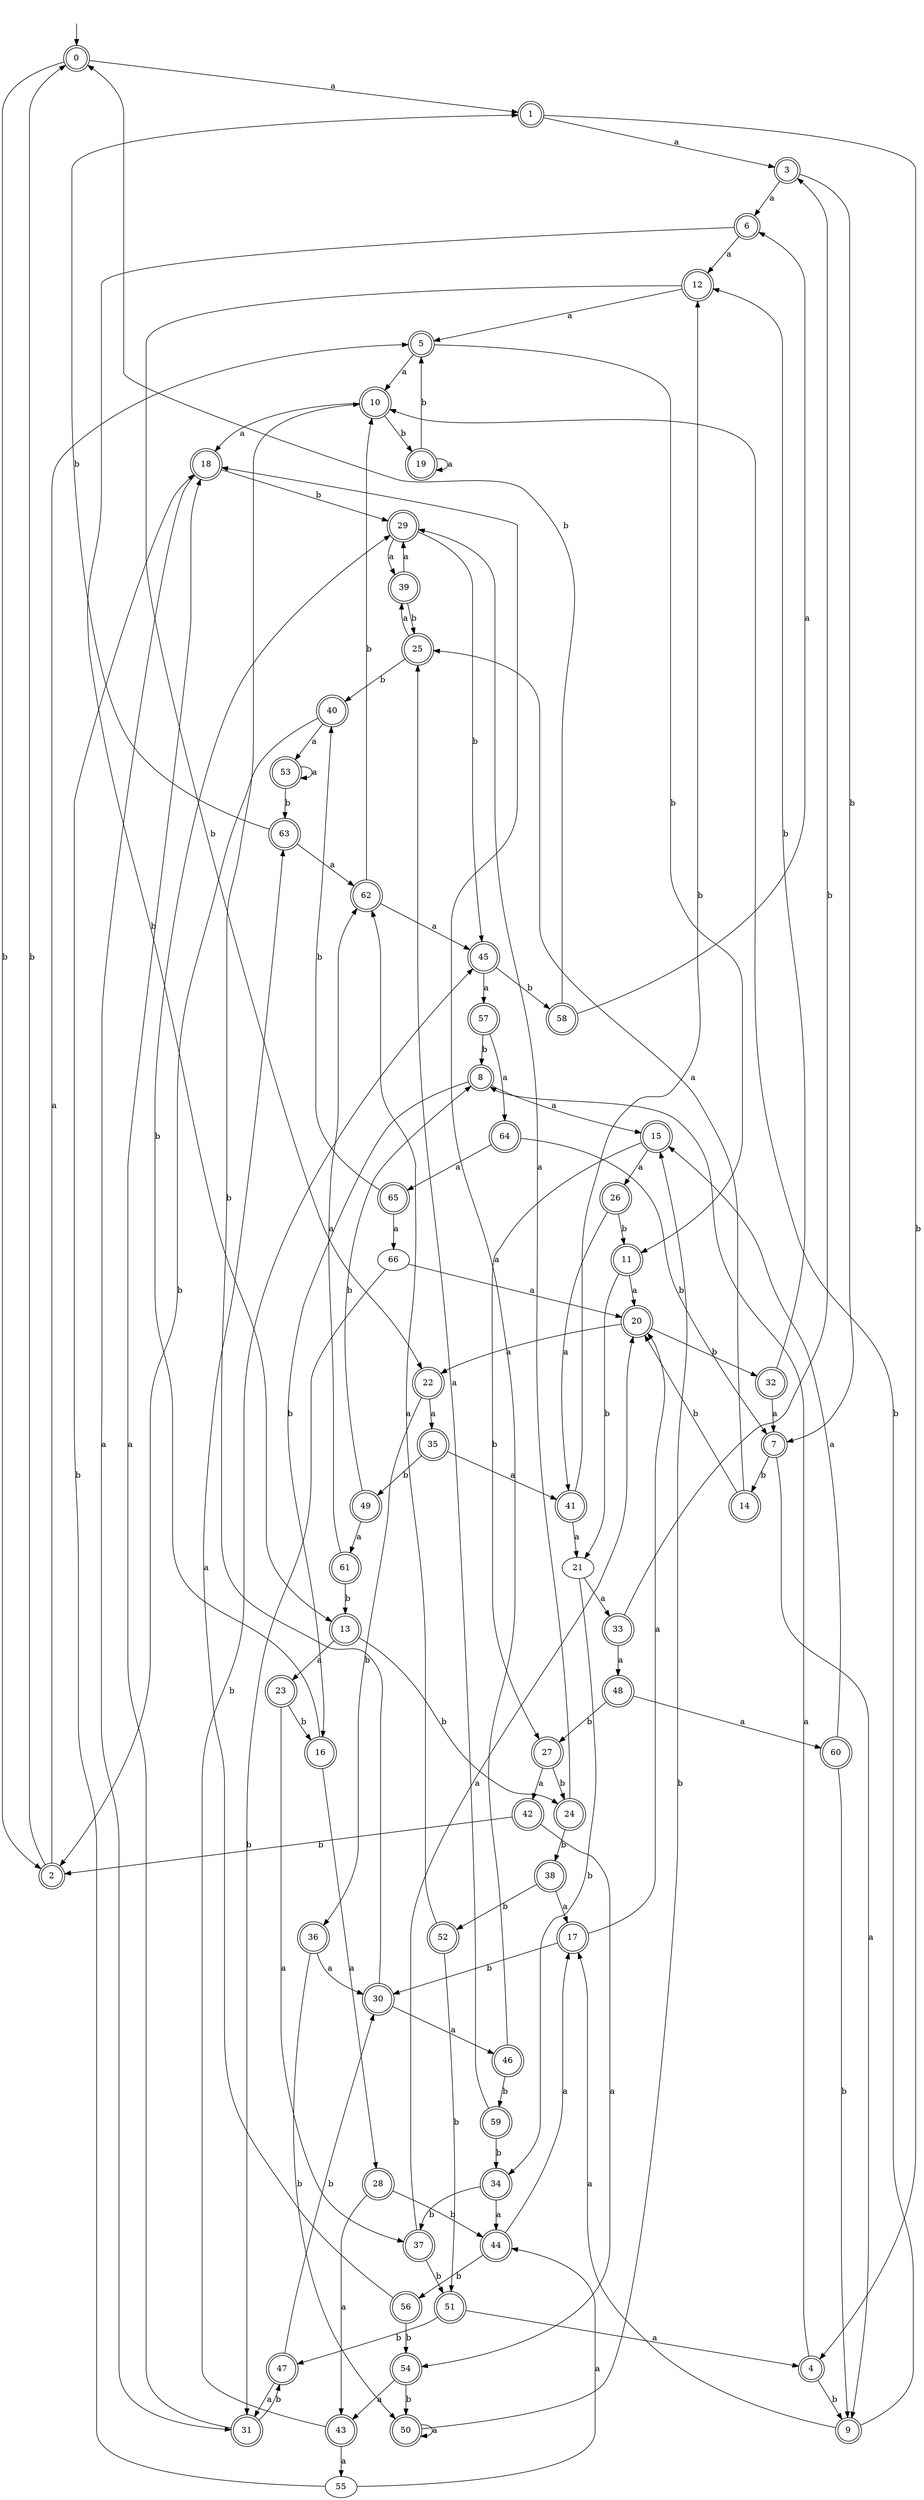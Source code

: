 digraph RandomDFA {
  __start0 [label="", shape=none];
  __start0 -> 0 [label=""];
  0 [shape=circle] [shape=doublecircle]
  0 -> 1 [label="a"]
  0 -> 2 [label="b"]
  1 [shape=doublecircle]
  1 -> 3 [label="a"]
  1 -> 4 [label="b"]
  2 [shape=doublecircle]
  2 -> 5 [label="a"]
  2 -> 0 [label="b"]
  3 [shape=doublecircle]
  3 -> 6 [label="a"]
  3 -> 7 [label="b"]
  4 [shape=doublecircle]
  4 -> 8 [label="a"]
  4 -> 9 [label="b"]
  5 [shape=doublecircle]
  5 -> 10 [label="a"]
  5 -> 11 [label="b"]
  6 [shape=doublecircle]
  6 -> 12 [label="a"]
  6 -> 13 [label="b"]
  7 [shape=doublecircle]
  7 -> 9 [label="a"]
  7 -> 14 [label="b"]
  8 [shape=doublecircle]
  8 -> 15 [label="a"]
  8 -> 16 [label="b"]
  9 [shape=doublecircle]
  9 -> 17 [label="a"]
  9 -> 10 [label="b"]
  10 [shape=doublecircle]
  10 -> 18 [label="a"]
  10 -> 19 [label="b"]
  11 [shape=doublecircle]
  11 -> 20 [label="a"]
  11 -> 21 [label="b"]
  12 [shape=doublecircle]
  12 -> 5 [label="a"]
  12 -> 22 [label="b"]
  13 [shape=doublecircle]
  13 -> 23 [label="a"]
  13 -> 24 [label="b"]
  14 [shape=doublecircle]
  14 -> 25 [label="a"]
  14 -> 20 [label="b"]
  15 [shape=doublecircle]
  15 -> 26 [label="a"]
  15 -> 27 [label="b"]
  16 [shape=doublecircle]
  16 -> 28 [label="a"]
  16 -> 29 [label="b"]
  17 [shape=doublecircle]
  17 -> 20 [label="a"]
  17 -> 30 [label="b"]
  18 [shape=doublecircle]
  18 -> 31 [label="a"]
  18 -> 29 [label="b"]
  19 [shape=doublecircle]
  19 -> 19 [label="a"]
  19 -> 5 [label="b"]
  20 [shape=doublecircle]
  20 -> 22 [label="a"]
  20 -> 32 [label="b"]
  21
  21 -> 33 [label="a"]
  21 -> 34 [label="b"]
  22 [shape=doublecircle]
  22 -> 35 [label="a"]
  22 -> 36 [label="b"]
  23 [shape=doublecircle]
  23 -> 37 [label="a"]
  23 -> 16 [label="b"]
  24 [shape=doublecircle]
  24 -> 29 [label="a"]
  24 -> 38 [label="b"]
  25 [shape=doublecircle]
  25 -> 39 [label="a"]
  25 -> 40 [label="b"]
  26 [shape=doublecircle]
  26 -> 41 [label="a"]
  26 -> 11 [label="b"]
  27 [shape=doublecircle]
  27 -> 42 [label="a"]
  27 -> 24 [label="b"]
  28 [shape=doublecircle]
  28 -> 43 [label="a"]
  28 -> 44 [label="b"]
  29 [shape=doublecircle]
  29 -> 39 [label="a"]
  29 -> 45 [label="b"]
  30 [shape=doublecircle]
  30 -> 46 [label="a"]
  30 -> 10 [label="b"]
  31 [shape=doublecircle]
  31 -> 18 [label="a"]
  31 -> 47 [label="b"]
  32 [shape=doublecircle]
  32 -> 7 [label="a"]
  32 -> 12 [label="b"]
  33 [shape=doublecircle]
  33 -> 48 [label="a"]
  33 -> 3 [label="b"]
  34 [shape=doublecircle]
  34 -> 44 [label="a"]
  34 -> 37 [label="b"]
  35 [shape=doublecircle]
  35 -> 41 [label="a"]
  35 -> 49 [label="b"]
  36 [shape=doublecircle]
  36 -> 30 [label="a"]
  36 -> 50 [label="b"]
  37 [shape=doublecircle]
  37 -> 20 [label="a"]
  37 -> 51 [label="b"]
  38 [shape=doublecircle]
  38 -> 17 [label="a"]
  38 -> 52 [label="b"]
  39 [shape=doublecircle]
  39 -> 29 [label="a"]
  39 -> 25 [label="b"]
  40 [shape=doublecircle]
  40 -> 53 [label="a"]
  40 -> 2 [label="b"]
  41 [shape=doublecircle]
  41 -> 21 [label="a"]
  41 -> 12 [label="b"]
  42 [shape=doublecircle]
  42 -> 54 [label="a"]
  42 -> 2 [label="b"]
  43 [shape=doublecircle]
  43 -> 55 [label="a"]
  43 -> 45 [label="b"]
  44 [shape=doublecircle]
  44 -> 17 [label="a"]
  44 -> 56 [label="b"]
  45 [shape=doublecircle]
  45 -> 57 [label="a"]
  45 -> 58 [label="b"]
  46 [shape=doublecircle]
  46 -> 18 [label="a"]
  46 -> 59 [label="b"]
  47 [shape=doublecircle]
  47 -> 31 [label="a"]
  47 -> 30 [label="b"]
  48 [shape=doublecircle]
  48 -> 60 [label="a"]
  48 -> 27 [label="b"]
  49 [shape=doublecircle]
  49 -> 61 [label="a"]
  49 -> 8 [label="b"]
  50 [shape=doublecircle]
  50 -> 50 [label="a"]
  50 -> 15 [label="b"]
  51 [shape=doublecircle]
  51 -> 4 [label="a"]
  51 -> 47 [label="b"]
  52 [shape=doublecircle]
  52 -> 62 [label="a"]
  52 -> 51 [label="b"]
  53 [shape=doublecircle]
  53 -> 53 [label="a"]
  53 -> 63 [label="b"]
  54 [shape=doublecircle]
  54 -> 43 [label="a"]
  54 -> 50 [label="b"]
  55
  55 -> 44 [label="a"]
  55 -> 18 [label="b"]
  56 [shape=doublecircle]
  56 -> 63 [label="a"]
  56 -> 54 [label="b"]
  57 [shape=doublecircle]
  57 -> 64 [label="a"]
  57 -> 8 [label="b"]
  58 [shape=doublecircle]
  58 -> 6 [label="a"]
  58 -> 0 [label="b"]
  59 [shape=doublecircle]
  59 -> 25 [label="a"]
  59 -> 34 [label="b"]
  60 [shape=doublecircle]
  60 -> 15 [label="a"]
  60 -> 9 [label="b"]
  61 [shape=doublecircle]
  61 -> 62 [label="a"]
  61 -> 13 [label="b"]
  62 [shape=doublecircle]
  62 -> 45 [label="a"]
  62 -> 10 [label="b"]
  63 [shape=doublecircle]
  63 -> 62 [label="a"]
  63 -> 1 [label="b"]
  64 [shape=doublecircle]
  64 -> 65 [label="a"]
  64 -> 7 [label="b"]
  65 [shape=doublecircle]
  65 -> 66 [label="a"]
  65 -> 40 [label="b"]
  66
  66 -> 20 [label="a"]
  66 -> 31 [label="b"]
}

